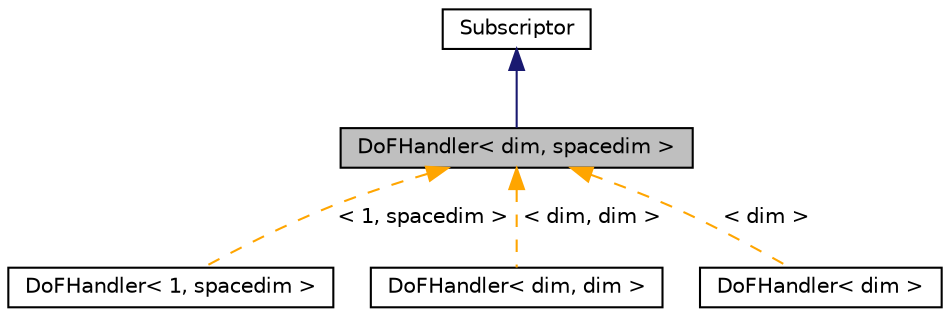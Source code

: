 digraph "DoFHandler&lt; dim, spacedim &gt;"
{
 // LATEX_PDF_SIZE
  edge [fontname="Helvetica",fontsize="10",labelfontname="Helvetica",labelfontsize="10"];
  node [fontname="Helvetica",fontsize="10",shape=record];
  Node1 [label="DoFHandler\< dim, spacedim \>",height=0.2,width=0.4,color="black", fillcolor="grey75", style="filled", fontcolor="black",tooltip=" "];
  Node2 -> Node1 [dir="back",color="midnightblue",fontsize="10",style="solid",fontname="Helvetica"];
  Node2 [label="Subscriptor",height=0.2,width=0.4,color="black", fillcolor="white", style="filled",URL="$classSubscriptor.html",tooltip=" "];
  Node1 -> Node3 [dir="back",color="orange",fontsize="10",style="dashed",label=" \< 1, spacedim \>" ,fontname="Helvetica"];
  Node3 [label="DoFHandler\< 1, spacedim \>",height=0.2,width=0.4,color="black", fillcolor="white", style="filled",URL="$classDoFHandler.html",tooltip=" "];
  Node1 -> Node4 [dir="back",color="orange",fontsize="10",style="dashed",label=" \< dim, dim \>" ,fontname="Helvetica"];
  Node4 [label="DoFHandler\< dim, dim \>",height=0.2,width=0.4,color="black", fillcolor="white", style="filled",URL="$classDoFHandler.html",tooltip=" "];
  Node1 -> Node5 [dir="back",color="orange",fontsize="10",style="dashed",label=" \< dim \>" ,fontname="Helvetica"];
  Node5 [label="DoFHandler\< dim \>",height=0.2,width=0.4,color="black", fillcolor="white", style="filled",URL="$classDoFHandler.html",tooltip=" "];
}
